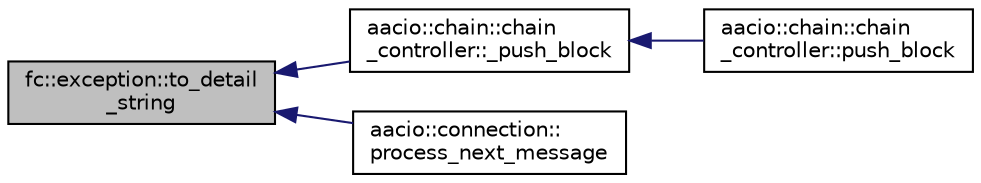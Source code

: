 digraph "fc::exception::to_detail_string"
{
  edge [fontname="Helvetica",fontsize="10",labelfontname="Helvetica",labelfontsize="10"];
  node [fontname="Helvetica",fontsize="10",shape=record];
  rankdir="LR";
  Node9 [label="fc::exception::to_detail\l_string",height=0.2,width=0.4,color="black", fillcolor="grey75", style="filled", fontcolor="black"];
  Node9 -> Node10 [dir="back",color="midnightblue",fontsize="10",style="solid"];
  Node10 [label="aacio::chain::chain\l_controller::_push_block",height=0.2,width=0.4,color="black", fillcolor="white", style="filled",URL="$classaacio_1_1chain_1_1chain__controller.html#a03b5b87487b63dba3295f4b802053380"];
  Node10 -> Node11 [dir="back",color="midnightblue",fontsize="10",style="solid"];
  Node11 [label="aacio::chain::chain\l_controller::push_block",height=0.2,width=0.4,color="black", fillcolor="white", style="filled",URL="$classaacio_1_1chain_1_1chain__controller.html#a23d273b6ef29d0c5c9f9f0bf61774024"];
  Node9 -> Node12 [dir="back",color="midnightblue",fontsize="10",style="solid"];
  Node12 [label="aacio::connection::\lprocess_next_message",height=0.2,width=0.4,color="black", fillcolor="white", style="filled",URL="$classaacio_1_1connection.html#afe0bbf6f9135632ae62870c6c3582f86",tooltip="Process the next message from the pending message buffer. "];
}
